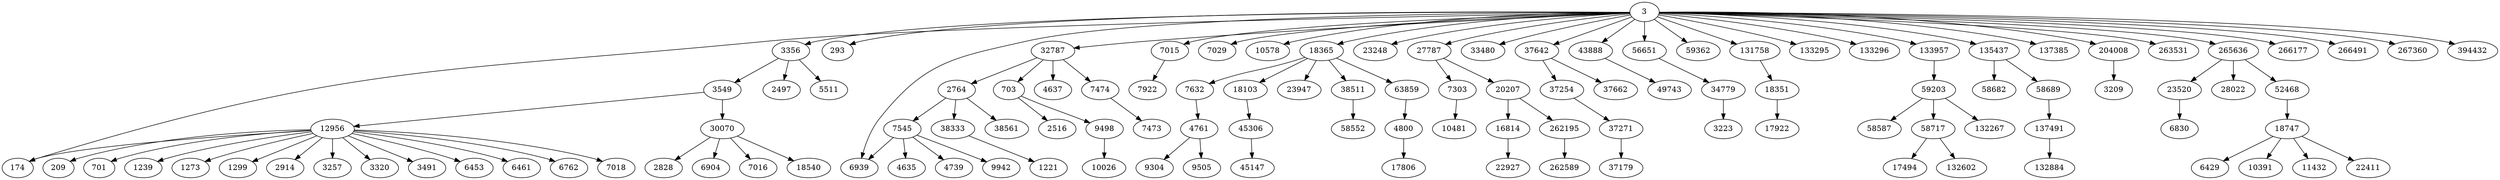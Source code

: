 digraph {
  // Node definitions.
  3;
  174;
  209;
  293;
  701;
  703;
  1221;
  1239;
  1273;
  1299;
  2497;
  2516;
  2764;
  2828;
  2914;
  3209;
  3223;
  3257;
  3320;
  3356;
  3491;
  3549;
  4635;
  4637;
  4739;
  4761;
  4800;
  5511;
  6429;
  6453;
  6461;
  6762;
  6830;
  6904;
  6939;
  7015;
  7016;
  7018;
  7029;
  7303;
  7473;
  7474;
  7545;
  7632;
  7922;
  9304;
  9498;
  9505;
  9942;
  10026;
  10391;
  10481;
  10578;
  11432;
  12956;
  16814;
  17494;
  17806;
  17922;
  18103;
  18351;
  18365;
  18540;
  18747;
  20207;
  22411;
  22927;
  23248;
  23520;
  23947;
  27787;
  28022;
  30070;
  32787;
  33480;
  34779;
  37179;
  37254;
  37271;
  37642;
  37662;
  38333;
  38511;
  38561;
  43888;
  45147;
  45306;
  49743;
  52468;
  56651;
  58552;
  58587;
  58682;
  58689;
  58717;
  59203;
  59362;
  63859;
  131758;
  132267;
  132602;
  132884;
  133295;
  133296;
  133957;
  135437;
  137385;
  137491;
  204008;
  262195;
  262589;
  263531;
  265636;
  266177;
  266491;
  267360;
  394432;

  // Edge definitions.
  3 -> 174;
  3 -> 293;
  3 -> 3356;
  3 -> 6939;
  3 -> 7015;
  3 -> 7029;
  3 -> 10578;
  3 -> 18365;
  3 -> 23248;
  3 -> 27787;
  3 -> 32787;
  3 -> 33480;
  3 -> 37642;
  3 -> 43888;
  3 -> 56651;
  3 -> 59362;
  3 -> 131758;
  3 -> 133295;
  3 -> 133296;
  3 -> 133957;
  3 -> 135437;
  3 -> 137385;
  3 -> 204008;
  3 -> 263531;
  3 -> 265636;
  3 -> 266177;
  3 -> 266491;
  3 -> 267360;
  3 -> 394432;
  703 -> 2516;
  703 -> 9498;
  2764 -> 7545;
  2764 -> 38333;
  2764 -> 38561;
  3356 -> 2497;
  3356 -> 3549;
  3356 -> 5511;
  3549 -> 12956;
  3549 -> 30070;
  4761 -> 9304;
  4761 -> 9505;
  4800 -> 17806;
  7015 -> 7922;
  7303 -> 10481;
  7474 -> 7473;
  7545 -> 4635;
  7545 -> 4739;
  7545 -> 6939;
  7545 -> 9942;
  7632 -> 4761;
  9498 -> 10026;
  12956 -> 174;
  12956 -> 209;
  12956 -> 701;
  12956 -> 1239;
  12956 -> 1273;
  12956 -> 1299;
  12956 -> 2914;
  12956 -> 3257;
  12956 -> 3320;
  12956 -> 3491;
  12956 -> 6453;
  12956 -> 6461;
  12956 -> 6762;
  12956 -> 7018;
  16814 -> 22927;
  18103 -> 45306;
  18351 -> 17922;
  18365 -> 7632;
  18365 -> 18103;
  18365 -> 23947;
  18365 -> 38511;
  18365 -> 63859;
  18747 -> 6429;
  18747 -> 10391;
  18747 -> 11432;
  18747 -> 22411;
  20207 -> 16814;
  20207 -> 262195;
  23520 -> 6830;
  27787 -> 7303;
  27787 -> 20207;
  30070 -> 2828;
  30070 -> 6904;
  30070 -> 7016;
  30070 -> 18540;
  32787 -> 703;
  32787 -> 2764;
  32787 -> 4637;
  32787 -> 7474;
  34779 -> 3223;
  37254 -> 37271;
  37271 -> 37179;
  37642 -> 37254;
  37642 -> 37662;
  38333 -> 1221;
  38511 -> 58552;
  43888 -> 49743;
  45306 -> 45147;
  52468 -> 18747;
  56651 -> 34779;
  58689 -> 137491;
  58717 -> 17494;
  58717 -> 132602;
  59203 -> 58587;
  59203 -> 58717;
  59203 -> 132267;
  63859 -> 4800;
  131758 -> 18351;
  133957 -> 59203;
  135437 -> 58682;
  135437 -> 58689;
  137491 -> 132884;
  204008 -> 3209;
  262195 -> 262589;
  265636 -> 23520;
  265636 -> 28022;
  265636 -> 52468;
}
